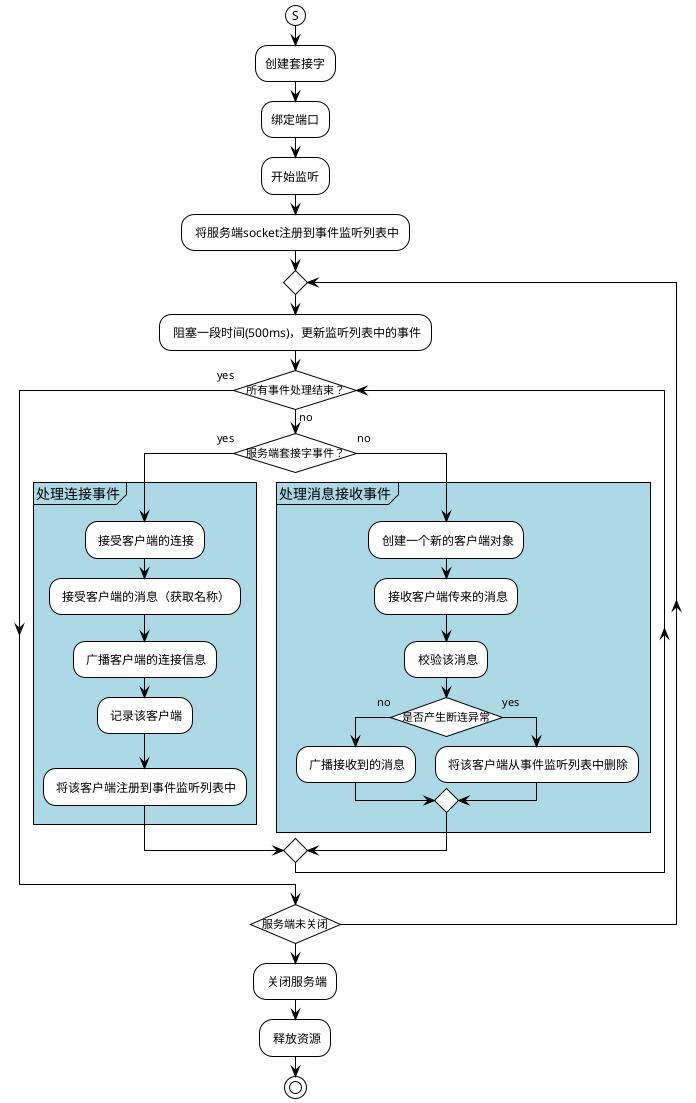 @startuml
!theme plain
skinparam conditionStyle InsideDiamond
|服务端线程|
/' start '/
(S)
:创建套接字;
:绑定端口;
:开始监听;
: 将服务端socket注册到事件监听列表中;
repeat 
    : 阻塞一段时间(500ms)，更新监听列表中的事件;
    while (所有事件处理结束？) is (no)
        if (服务端套接字事件？) then (yes)
            partition 处理连接事件 #lightblue
            : 接受客户端的连接;
            : 接受客户端的消息（获取名称）;
            : 广播客户端的连接信息;
            : 记录该客户端;
            : 将该客户端注册到事件监听列表中;
        }
        else (no)
            partition 处理消息接收事件 #lightblue
            : 创建一个新的客户端对象;
            : 接收客户端传来的消息;
            : 校验该消息;
            if (是否产生断连异常) then (no)
                : 广播接收到的消息;
            else (yes)
                : 将该客户端从事件监听列表中删除;
            endif
        }
        endif
    end while (yes)
repeat while (服务端未关闭)
: 关闭服务端;
: 释放资源;
stop
@enduml

